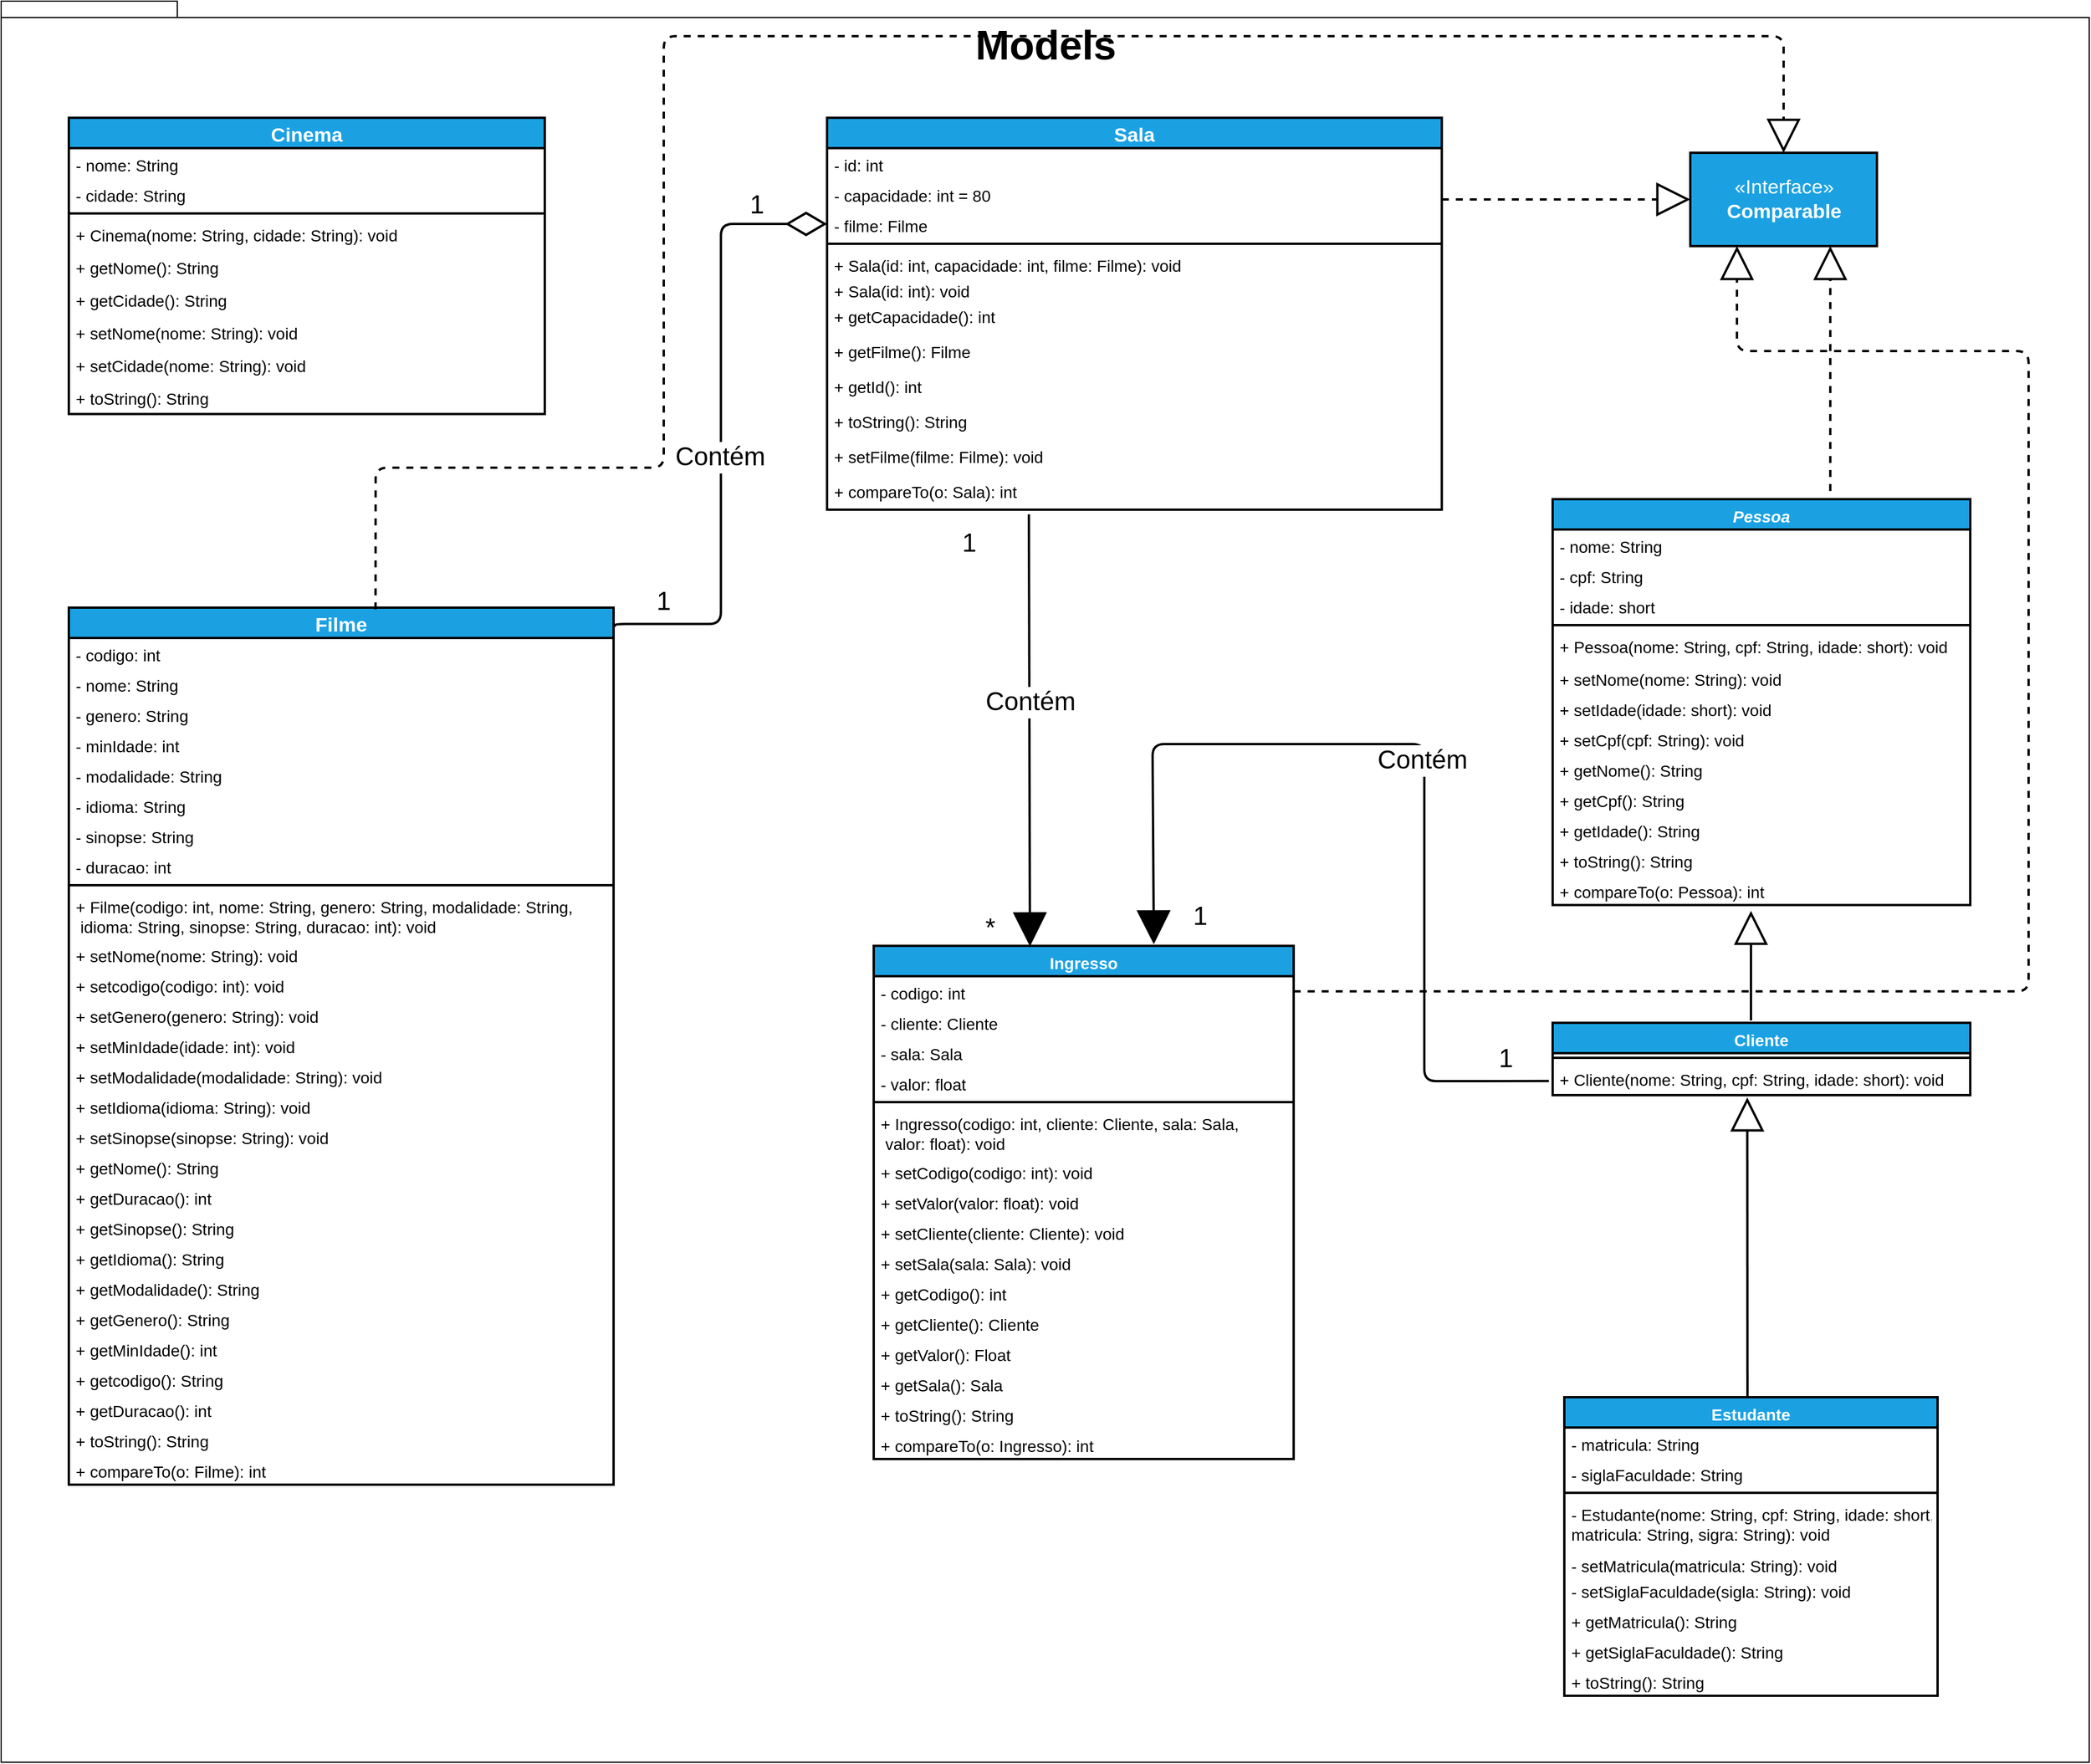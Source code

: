 <mxfile>
    <diagram id="zVsVsS7wleitQ91phmRn" name="Página-1">
        <mxGraphModel dx="2903" dy="3665" grid="1" gridSize="10" guides="1" tooltips="1" connect="1" arrows="1" fold="1" page="1" pageScale="1" pageWidth="827" pageHeight="1169" math="0" shadow="0">
            <root>
                <mxCell id="0"/>
                <mxCell id="1" parent="0"/>
                <mxCell id="217" value="&lt;font style=&quot;font-size: 35px&quot;&gt;Models&lt;/font&gt;" style="shape=folder;fontStyle=1;spacingTop=10;tabWidth=40;tabHeight=14;tabPosition=left;html=1;strokeColor=#000000;strokeWidth=1;verticalAlign=top;align=center;fontSize=35;" vertex="1" parent="1">
                    <mxGeometry x="-180" y="-60" width="1790" height="1510" as="geometry"/>
                </mxCell>
                <mxCell id="218" value="Cinema" style="swimlane;fontStyle=1;align=center;verticalAlign=middle;childLayout=stackLayout;horizontal=1;startSize=26;horizontalStack=0;resizeParent=1;resizeParentMax=0;resizeLast=0;collapsible=1;marginBottom=0;fillColor=#1ba1e2;strokeColor=#000000;fontSize=17;fontColor=#ffffff;strokeWidth=2;fontFamily=Helvetica;" vertex="1" parent="1">
                    <mxGeometry x="-122" y="40" width="408" height="254" as="geometry"/>
                </mxCell>
                <mxCell id="219" value="- nome: String" style="text;align=left;verticalAlign=top;spacingLeft=4;spacingRight=4;overflow=hidden;rotatable=0;points=[[0,0.5],[1,0.5]];portConstraint=eastwest;fontSize=14;" vertex="1" parent="218">
                    <mxGeometry y="26" width="408" height="26" as="geometry"/>
                </mxCell>
                <mxCell id="220" value="- cidade: String" style="text;align=left;verticalAlign=top;spacingLeft=4;spacingRight=4;overflow=hidden;rotatable=0;points=[[0,0.5],[1,0.5]];portConstraint=eastwest;fontSize=14;" vertex="1" parent="218">
                    <mxGeometry y="52" width="408" height="26" as="geometry"/>
                </mxCell>
                <mxCell id="221" value="" style="line;strokeWidth=2;align=left;verticalAlign=middle;spacingTop=-1;spacingLeft=3;spacingRight=3;rotatable=0;labelPosition=right;points=[];portConstraint=eastwest;fillColor=#fff2cc;strokeColor=#000000;fontSize=14;" vertex="1" parent="218">
                    <mxGeometry y="78" width="408" height="8" as="geometry"/>
                </mxCell>
                <mxCell id="222" value="+ Cinema(nome: String, cidade: String): void" style="text;align=left;verticalAlign=top;spacingLeft=4;spacingRight=4;overflow=hidden;rotatable=0;points=[[0,0.5],[1,0.5]];portConstraint=eastwest;fontSize=14;" vertex="1" parent="218">
                    <mxGeometry y="86" width="408" height="28" as="geometry"/>
                </mxCell>
                <mxCell id="223" value="+ getNome(): String" style="text;align=left;verticalAlign=top;spacingLeft=4;spacingRight=4;overflow=hidden;rotatable=0;points=[[0,0.5],[1,0.5]];portConstraint=eastwest;fontSize=14;" vertex="1" parent="218">
                    <mxGeometry y="114" width="408" height="28" as="geometry"/>
                </mxCell>
                <mxCell id="224" value="+ getCidade(): String" style="text;align=left;verticalAlign=top;spacingLeft=4;spacingRight=4;overflow=hidden;rotatable=0;points=[[0,0.5],[1,0.5]];portConstraint=eastwest;fontSize=14;" vertex="1" parent="218">
                    <mxGeometry y="142" width="408" height="28" as="geometry"/>
                </mxCell>
                <mxCell id="225" value="+ setNome(nome: String): void" style="text;align=left;verticalAlign=top;spacingLeft=4;spacingRight=4;overflow=hidden;rotatable=0;points=[[0,0.5],[1,0.5]];portConstraint=eastwest;fontSize=14;" vertex="1" parent="218">
                    <mxGeometry y="170" width="408" height="28" as="geometry"/>
                </mxCell>
                <mxCell id="226" value="+ setCidade(nome: String): void" style="text;align=left;verticalAlign=top;spacingLeft=4;spacingRight=4;overflow=hidden;rotatable=0;points=[[0,0.5],[1,0.5]];portConstraint=eastwest;fontSize=14;" vertex="1" parent="218">
                    <mxGeometry y="198" width="408" height="28" as="geometry"/>
                </mxCell>
                <mxCell id="227" value="+ toString(): String" style="text;align=left;verticalAlign=top;spacingLeft=4;spacingRight=4;overflow=hidden;rotatable=0;points=[[0,0.5],[1,0.5]];portConstraint=eastwest;fontSize=14;" vertex="1" parent="218">
                    <mxGeometry y="226" width="408" height="28" as="geometry"/>
                </mxCell>
                <mxCell id="228" value="Sala" style="swimlane;fontStyle=1;align=center;verticalAlign=middle;childLayout=stackLayout;horizontal=1;startSize=26;horizontalStack=0;resizeParent=1;resizeParentMax=0;resizeLast=0;collapsible=1;marginBottom=0;fillColor=#1ba1e2;strokeColor=#000000;fontSize=17;strokeWidth=2;fontColor=#ffffff;" vertex="1" parent="1">
                    <mxGeometry x="528" y="40" width="527" height="336" as="geometry"/>
                </mxCell>
                <mxCell id="229" value="- id: int" style="text;align=left;verticalAlign=top;spacingLeft=4;spacingRight=4;overflow=hidden;rotatable=0;points=[[0,0.5],[1,0.5]];portConstraint=eastwest;fontSize=14;strokeColor=none;" vertex="1" parent="228">
                    <mxGeometry y="26" width="527" height="26" as="geometry"/>
                </mxCell>
                <mxCell id="230" value="- capacidade: int = 80" style="text;align=left;verticalAlign=top;spacingLeft=4;spacingRight=4;overflow=hidden;rotatable=0;points=[[0,0.5],[1,0.5]];portConstraint=eastwest;fontSize=14;" vertex="1" parent="228">
                    <mxGeometry y="52" width="527" height="26" as="geometry"/>
                </mxCell>
                <mxCell id="231" value="- filme: Filme" style="text;align=left;verticalAlign=top;spacingLeft=4;spacingRight=4;overflow=hidden;rotatable=0;points=[[0,0.5],[1,0.5]];portConstraint=eastwest;fontSize=14;" vertex="1" parent="228">
                    <mxGeometry y="78" width="527" height="26" as="geometry"/>
                </mxCell>
                <mxCell id="232" value="" style="line;strokeWidth=2;align=left;verticalAlign=middle;spacingTop=-1;spacingLeft=3;spacingRight=3;rotatable=0;labelPosition=right;points=[];portConstraint=eastwest;fontSize=14;sketch=0;shadow=0;labelBackgroundColor=none;labelBorderColor=none;noLabel=1;" vertex="1" parent="228">
                    <mxGeometry y="104" width="527" height="8" as="geometry"/>
                </mxCell>
                <mxCell id="233" value="+ Sala(id: int, capacidade: int, filme: Filme): void" style="text;align=left;verticalAlign=top;spacingLeft=4;spacingRight=4;overflow=hidden;rotatable=0;points=[[0,0.5],[1,0.5]];portConstraint=eastwest;fontSize=14;" vertex="1" parent="228">
                    <mxGeometry y="112" width="527" height="22" as="geometry"/>
                </mxCell>
                <mxCell id="234" value="+ Sala(id: int): void" style="text;align=left;verticalAlign=top;spacingLeft=4;spacingRight=4;overflow=hidden;rotatable=0;points=[[0,0.5],[1,0.5]];portConstraint=eastwest;fontSize=14;" vertex="1" parent="228">
                    <mxGeometry y="134" width="527" height="22" as="geometry"/>
                </mxCell>
                <mxCell id="235" value="+ getCapacidade(): int" style="text;align=left;verticalAlign=top;spacingLeft=4;spacingRight=4;overflow=hidden;rotatable=0;points=[[0,0.5],[1,0.5]];portConstraint=eastwest;fontSize=14;" vertex="1" parent="228">
                    <mxGeometry y="156" width="527" height="30" as="geometry"/>
                </mxCell>
                <mxCell id="236" value="+ getFilme(): Filme" style="text;align=left;verticalAlign=top;spacingLeft=4;spacingRight=4;overflow=hidden;rotatable=0;points=[[0,0.5],[1,0.5]];portConstraint=eastwest;fontSize=14;" vertex="1" parent="228">
                    <mxGeometry y="186" width="527" height="30" as="geometry"/>
                </mxCell>
                <mxCell id="237" value="+ getId(): int" style="text;align=left;verticalAlign=top;spacingLeft=4;spacingRight=4;overflow=hidden;rotatable=0;points=[[0,0.5],[1,0.5]];portConstraint=eastwest;fontSize=14;" vertex="1" parent="228">
                    <mxGeometry y="216" width="527" height="30" as="geometry"/>
                </mxCell>
                <mxCell id="238" value="+ toString(): String" style="text;align=left;verticalAlign=top;spacingLeft=4;spacingRight=4;overflow=hidden;rotatable=0;points=[[0,0.5],[1,0.5]];portConstraint=eastwest;fontSize=14;" vertex="1" parent="228">
                    <mxGeometry y="246" width="527" height="30" as="geometry"/>
                </mxCell>
                <mxCell id="239" value="+ setFilme(filme: Filme): void" style="text;align=left;verticalAlign=top;spacingLeft=4;spacingRight=4;overflow=hidden;rotatable=0;points=[[0,0.5],[1,0.5]];portConstraint=eastwest;fontSize=14;" vertex="1" parent="228">
                    <mxGeometry y="276" width="527" height="30" as="geometry"/>
                </mxCell>
                <mxCell id="240" value="+ compareTo(o: Sala): int" style="text;align=left;verticalAlign=top;spacingLeft=4;spacingRight=4;overflow=hidden;rotatable=0;points=[[0,0.5],[1,0.5]];portConstraint=eastwest;fontSize=14;" vertex="1" parent="228">
                    <mxGeometry y="306" width="527" height="30" as="geometry"/>
                </mxCell>
                <mxCell id="241" value="Cliente" style="swimlane;fontStyle=1;align=center;verticalAlign=top;childLayout=stackLayout;horizontal=1;startSize=26;horizontalStack=0;resizeParent=1;resizeParentMax=0;resizeLast=0;collapsible=1;marginBottom=0;fontSize=14;strokeWidth=2;fillColor=#1ba1e2;fontColor=#ffffff;strokeColor=#000000;" vertex="1" parent="1">
                    <mxGeometry x="1150" y="816" width="358" height="62" as="geometry"/>
                </mxCell>
                <mxCell id="242" value="" style="line;strokeWidth=2;align=left;verticalAlign=middle;spacingTop=-1;spacingLeft=3;spacingRight=3;rotatable=0;labelPosition=right;points=[];portConstraint=eastwest;fontSize=14;" vertex="1" parent="241">
                    <mxGeometry y="26" width="358" height="8" as="geometry"/>
                </mxCell>
                <mxCell id="243" value="+ Cliente(nome: String, cpf: String, idade: short): void" style="text;align=left;verticalAlign=top;spacingLeft=4;spacingRight=4;overflow=hidden;rotatable=0;points=[[0,0.5],[1,0.5]];portConstraint=eastwest;fontSize=14;" vertex="1" parent="241">
                    <mxGeometry y="34" width="358" height="28" as="geometry"/>
                </mxCell>
                <mxCell id="244" value="Filme" style="swimlane;fontStyle=1;align=center;verticalAlign=middle;childLayout=stackLayout;horizontal=1;startSize=26;horizontalStack=0;resizeParent=1;resizeParentMax=0;resizeLast=0;collapsible=1;marginBottom=0;fontSize=17;fillColor=#1ba1e2;fontColor=#ffffff;strokeColor=#000000;strokeWidth=2;labelPosition=center;verticalLabelPosition=middle;" vertex="1" parent="1">
                    <mxGeometry x="-122" y="460" width="467" height="752" as="geometry"/>
                </mxCell>
                <mxCell id="245" value="- codigo: int" style="text;align=left;verticalAlign=top;spacingLeft=4;spacingRight=4;overflow=hidden;rotatable=0;points=[[0,0.5],[1,0.5]];portConstraint=eastwest;fontSize=14;" vertex="1" parent="244">
                    <mxGeometry y="26" width="467" height="26" as="geometry"/>
                </mxCell>
                <mxCell id="246" value="- nome: String" style="text;align=left;verticalAlign=top;spacingLeft=4;spacingRight=4;overflow=hidden;rotatable=0;points=[[0,0.5],[1,0.5]];portConstraint=eastwest;fontSize=14;" vertex="1" parent="244">
                    <mxGeometry y="52" width="467" height="26" as="geometry"/>
                </mxCell>
                <mxCell id="247" value="- genero: String" style="text;align=left;verticalAlign=top;spacingLeft=4;spacingRight=4;overflow=hidden;rotatable=0;points=[[0,0.5],[1,0.5]];portConstraint=eastwest;fontSize=14;" vertex="1" parent="244">
                    <mxGeometry y="78" width="467" height="26" as="geometry"/>
                </mxCell>
                <mxCell id="248" value="- minIdade: int" style="text;align=left;verticalAlign=top;spacingLeft=4;spacingRight=4;overflow=hidden;rotatable=0;points=[[0,0.5],[1,0.5]];portConstraint=eastwest;fontSize=14;" vertex="1" parent="244">
                    <mxGeometry y="104" width="467" height="26" as="geometry"/>
                </mxCell>
                <mxCell id="249" value="- modalidade: String" style="text;align=left;verticalAlign=top;spacingLeft=4;spacingRight=4;overflow=hidden;rotatable=0;points=[[0,0.5],[1,0.5]];portConstraint=eastwest;fontSize=14;" vertex="1" parent="244">
                    <mxGeometry y="130" width="467" height="26" as="geometry"/>
                </mxCell>
                <mxCell id="250" value="- idioma: String" style="text;align=left;verticalAlign=top;spacingLeft=4;spacingRight=4;overflow=hidden;rotatable=0;points=[[0,0.5],[1,0.5]];portConstraint=eastwest;fontSize=14;" vertex="1" parent="244">
                    <mxGeometry y="156" width="467" height="26" as="geometry"/>
                </mxCell>
                <mxCell id="251" value="- sinopse: String" style="text;align=left;verticalAlign=top;spacingLeft=4;spacingRight=4;overflow=hidden;rotatable=0;points=[[0,0.5],[1,0.5]];portConstraint=eastwest;fontSize=14;" vertex="1" parent="244">
                    <mxGeometry y="182" width="467" height="26" as="geometry"/>
                </mxCell>
                <mxCell id="252" value="- duracao: int" style="text;align=left;verticalAlign=top;spacingLeft=4;spacingRight=4;overflow=hidden;rotatable=0;points=[[0,0.5],[1,0.5]];portConstraint=eastwest;fontSize=14;" vertex="1" parent="244">
                    <mxGeometry y="208" width="467" height="26" as="geometry"/>
                </mxCell>
                <mxCell id="253" value="" style="line;strokeWidth=2;align=left;verticalAlign=middle;spacingTop=-1;spacingLeft=3;spacingRight=3;rotatable=0;labelPosition=right;points=[];portConstraint=eastwest;fontSize=14;" vertex="1" parent="244">
                    <mxGeometry y="234" width="467" height="8" as="geometry"/>
                </mxCell>
                <mxCell id="254" value="+ Filme(codigo: int, nome: String, genero: String, modalidade: String,&#10; idioma: String, sinopse: String, duracao: int): void" style="text;align=left;verticalAlign=top;spacingLeft=4;spacingRight=4;overflow=hidden;rotatable=0;points=[[0,0.5],[1,0.5]];portConstraint=eastwest;fontSize=14;" vertex="1" parent="244">
                    <mxGeometry y="242" width="467" height="42" as="geometry"/>
                </mxCell>
                <mxCell id="255" value="+ setNome(nome: String): void" style="text;align=left;verticalAlign=top;spacingLeft=4;spacingRight=4;overflow=hidden;rotatable=0;points=[[0,0.5],[1,0.5]];portConstraint=eastwest;fontSize=14;" vertex="1" parent="244">
                    <mxGeometry y="284" width="467" height="26" as="geometry"/>
                </mxCell>
                <mxCell id="256" value="+ setcodigo(codigo: int): void" style="text;align=left;verticalAlign=top;spacingLeft=4;spacingRight=4;overflow=hidden;rotatable=0;points=[[0,0.5],[1,0.5]];portConstraint=eastwest;fontSize=14;" vertex="1" parent="244">
                    <mxGeometry y="310" width="467" height="26" as="geometry"/>
                </mxCell>
                <mxCell id="257" value="+ setGenero(genero: String): void" style="text;align=left;verticalAlign=top;spacingLeft=4;spacingRight=4;overflow=hidden;rotatable=0;points=[[0,0.5],[1,0.5]];portConstraint=eastwest;fontSize=14;" vertex="1" parent="244">
                    <mxGeometry y="336" width="467" height="26" as="geometry"/>
                </mxCell>
                <mxCell id="258" value="+ setMinIdade(idade: int): void" style="text;align=left;verticalAlign=top;spacingLeft=4;spacingRight=4;overflow=hidden;rotatable=0;points=[[0,0.5],[1,0.5]];portConstraint=eastwest;fontSize=14;" vertex="1" parent="244">
                    <mxGeometry y="362" width="467" height="26" as="geometry"/>
                </mxCell>
                <mxCell id="259" value="+ setModalidade(modalidade: String): void" style="text;align=left;verticalAlign=top;spacingLeft=4;spacingRight=4;overflow=hidden;rotatable=0;points=[[0,0.5],[1,0.5]];portConstraint=eastwest;fontSize=14;" vertex="1" parent="244">
                    <mxGeometry y="388" width="467" height="26" as="geometry"/>
                </mxCell>
                <mxCell id="260" value="+ setIdioma(idioma: String): void" style="text;align=left;verticalAlign=top;spacingLeft=4;spacingRight=4;overflow=hidden;rotatable=0;points=[[0,0.5],[1,0.5]];portConstraint=eastwest;fontSize=14;" vertex="1" parent="244">
                    <mxGeometry y="414" width="467" height="26" as="geometry"/>
                </mxCell>
                <mxCell id="261" value="+ setSinopse(sinopse: String): void" style="text;align=left;verticalAlign=top;spacingLeft=4;spacingRight=4;overflow=hidden;rotatable=0;points=[[0,0.5],[1,0.5]];portConstraint=eastwest;fontSize=14;" vertex="1" parent="244">
                    <mxGeometry y="440" width="467" height="26" as="geometry"/>
                </mxCell>
                <mxCell id="262" value="+ getNome(): String" style="text;align=left;verticalAlign=top;spacingLeft=4;spacingRight=4;overflow=hidden;rotatable=0;points=[[0,0.5],[1,0.5]];portConstraint=eastwest;fontSize=14;" vertex="1" parent="244">
                    <mxGeometry y="466" width="467" height="26" as="geometry"/>
                </mxCell>
                <mxCell id="263" value="+ getDuracao(): int" style="text;align=left;verticalAlign=top;spacingLeft=4;spacingRight=4;overflow=hidden;rotatable=0;points=[[0,0.5],[1,0.5]];portConstraint=eastwest;fontSize=14;" vertex="1" parent="244">
                    <mxGeometry y="492" width="467" height="26" as="geometry"/>
                </mxCell>
                <mxCell id="264" value="+ getSinopse(): String" style="text;align=left;verticalAlign=top;spacingLeft=4;spacingRight=4;overflow=hidden;rotatable=0;points=[[0,0.5],[1,0.5]];portConstraint=eastwest;fontSize=14;" vertex="1" parent="244">
                    <mxGeometry y="518" width="467" height="26" as="geometry"/>
                </mxCell>
                <mxCell id="265" value="+ getIdioma(): String" style="text;align=left;verticalAlign=top;spacingLeft=4;spacingRight=4;overflow=hidden;rotatable=0;points=[[0,0.5],[1,0.5]];portConstraint=eastwest;fontSize=14;" vertex="1" parent="244">
                    <mxGeometry y="544" width="467" height="26" as="geometry"/>
                </mxCell>
                <mxCell id="266" value="+ getModalidade(): String" style="text;align=left;verticalAlign=top;spacingLeft=4;spacingRight=4;overflow=hidden;rotatable=0;points=[[0,0.5],[1,0.5]];portConstraint=eastwest;fontSize=14;" vertex="1" parent="244">
                    <mxGeometry y="570" width="467" height="26" as="geometry"/>
                </mxCell>
                <mxCell id="267" value="+ getGenero(): String" style="text;align=left;verticalAlign=top;spacingLeft=4;spacingRight=4;overflow=hidden;rotatable=0;points=[[0,0.5],[1,0.5]];portConstraint=eastwest;fontSize=14;" vertex="1" parent="244">
                    <mxGeometry y="596" width="467" height="26" as="geometry"/>
                </mxCell>
                <mxCell id="268" value="+ getMinIdade(): int" style="text;align=left;verticalAlign=top;spacingLeft=4;spacingRight=4;overflow=hidden;rotatable=0;points=[[0,0.5],[1,0.5]];portConstraint=eastwest;fontSize=14;" vertex="1" parent="244">
                    <mxGeometry y="622" width="467" height="26" as="geometry"/>
                </mxCell>
                <mxCell id="269" value="+ getcodigo(): String" style="text;align=left;verticalAlign=top;spacingLeft=4;spacingRight=4;overflow=hidden;rotatable=0;points=[[0,0.5],[1,0.5]];portConstraint=eastwest;fontSize=14;" vertex="1" parent="244">
                    <mxGeometry y="648" width="467" height="26" as="geometry"/>
                </mxCell>
                <mxCell id="270" value="+ getDuracao(): int" style="text;align=left;verticalAlign=top;spacingLeft=4;spacingRight=4;overflow=hidden;rotatable=0;points=[[0,0.5],[1,0.5]];portConstraint=eastwest;fontSize=14;" vertex="1" parent="244">
                    <mxGeometry y="674" width="467" height="26" as="geometry"/>
                </mxCell>
                <mxCell id="271" value="+ toString(): String" style="text;align=left;verticalAlign=top;spacingLeft=4;spacingRight=4;overflow=hidden;rotatable=0;points=[[0,0.5],[1,0.5]];portConstraint=eastwest;fontSize=14;" vertex="1" parent="244">
                    <mxGeometry y="700" width="467" height="26" as="geometry"/>
                </mxCell>
                <mxCell id="272" value="+ compareTo(o: Filme): int" style="text;align=left;verticalAlign=top;spacingLeft=4;spacingRight=4;overflow=hidden;rotatable=0;points=[[0,0.5],[1,0.5]];portConstraint=eastwest;fontSize=14;" vertex="1" parent="244">
                    <mxGeometry y="726" width="467" height="26" as="geometry"/>
                </mxCell>
                <mxCell id="273" value="Estudante" style="swimlane;fontStyle=1;align=center;verticalAlign=top;childLayout=stackLayout;horizontal=1;startSize=26;horizontalStack=0;resizeParent=1;resizeParentMax=0;resizeLast=0;collapsible=1;marginBottom=0;fontSize=14;fillColor=#1ba1e2;fontColor=#ffffff;strokeColor=#000000;strokeWidth=2;rounded=0;shadow=0;sketch=0;glass=0;" vertex="1" parent="1">
                    <mxGeometry x="1160" y="1137" width="320" height="256" as="geometry"/>
                </mxCell>
                <mxCell id="274" value="- matricula: String" style="text;align=left;verticalAlign=top;spacingLeft=4;spacingRight=4;overflow=hidden;rotatable=0;points=[[0,0.5],[1,0.5]];portConstraint=eastwest;fontSize=14;" vertex="1" parent="273">
                    <mxGeometry y="26" width="320" height="26" as="geometry"/>
                </mxCell>
                <mxCell id="275" value="- siglaFaculdade: String" style="text;align=left;verticalAlign=top;spacingLeft=4;spacingRight=4;overflow=hidden;rotatable=0;points=[[0,0.5],[1,0.5]];portConstraint=eastwest;fontSize=14;" vertex="1" parent="273">
                    <mxGeometry y="52" width="320" height="26" as="geometry"/>
                </mxCell>
                <mxCell id="276" value="" style="line;strokeWidth=2;align=left;verticalAlign=middle;spacingTop=-1;spacingLeft=3;spacingRight=3;rotatable=0;labelPosition=right;points=[];portConstraint=eastwest;fontSize=14;shadow=0;" vertex="1" parent="273">
                    <mxGeometry y="78" width="320" height="8" as="geometry"/>
                </mxCell>
                <mxCell id="277" value="- Estudante(nome: String, cpf: String, idade: short, &#10;matricula: String, sigra: String): void" style="text;align=left;verticalAlign=top;spacingLeft=4;spacingRight=4;overflow=hidden;rotatable=0;points=[[0,0.5],[1,0.5]];portConstraint=eastwest;fontSize=14;" vertex="1" parent="273">
                    <mxGeometry y="86" width="320" height="44" as="geometry"/>
                </mxCell>
                <mxCell id="278" value="- setMatricula(matricula: String): void" style="text;align=left;verticalAlign=top;spacingLeft=4;spacingRight=4;overflow=hidden;rotatable=0;points=[[0,0.5],[1,0.5]];portConstraint=eastwest;fontSize=14;" vertex="1" parent="273">
                    <mxGeometry y="130" width="320" height="22" as="geometry"/>
                </mxCell>
                <mxCell id="279" value="- setSiglaFaculdade(sigla: String): void" style="text;align=left;verticalAlign=top;spacingLeft=4;spacingRight=4;overflow=hidden;rotatable=0;points=[[0,0.5],[1,0.5]];portConstraint=eastwest;fontSize=14;" vertex="1" parent="273">
                    <mxGeometry y="152" width="320" height="26" as="geometry"/>
                </mxCell>
                <mxCell id="280" value="+ getMatricula(): String" style="text;align=left;verticalAlign=top;spacingLeft=4;spacingRight=4;overflow=hidden;rotatable=0;points=[[0,0.5],[1,0.5]];portConstraint=eastwest;fontSize=14;" vertex="1" parent="273">
                    <mxGeometry y="178" width="320" height="26" as="geometry"/>
                </mxCell>
                <mxCell id="281" value="+ getSiglaFaculdade(): String " style="text;align=left;verticalAlign=top;spacingLeft=4;spacingRight=4;overflow=hidden;rotatable=0;points=[[0,0.5],[1,0.5]];portConstraint=eastwest;fontSize=14;" vertex="1" parent="273">
                    <mxGeometry y="204" width="320" height="26" as="geometry"/>
                </mxCell>
                <mxCell id="282" value="+ toString(): String " style="text;align=left;verticalAlign=top;spacingLeft=4;spacingRight=4;overflow=hidden;rotatable=0;points=[[0,0.5],[1,0.5]];portConstraint=eastwest;fontSize=14;" vertex="1" parent="273">
                    <mxGeometry y="230" width="320" height="26" as="geometry"/>
                </mxCell>
                <mxCell id="283" value="" style="endArrow=none;html=1;endSize=24;startArrow=diamondThin;startSize=30;startFill=0;edgeStyle=orthogonalEdgeStyle;align=left;verticalAlign=bottom;entryX=1.002;entryY=0.022;entryDx=0;entryDy=0;endFill=0;fillColor=none;fontSize=14;exitX=0;exitY=0.5;exitDx=0;exitDy=0;entryPerimeter=0;strokeWidth=2;" edge="1" parent="1" source="231" target="244">
                    <mxGeometry x="-1" y="3" relative="1" as="geometry">
                        <mxPoint x="498" y="368" as="sourcePoint"/>
                        <mxPoint x="488" y="540" as="targetPoint"/>
                        <Array as="points">
                            <mxPoint x="437" y="131"/>
                            <mxPoint x="437" y="474"/>
                        </Array>
                    </mxGeometry>
                </mxCell>
                <mxCell id="284" value="Contém" style="edgeLabel;html=1;align=center;verticalAlign=middle;resizable=0;points=[];fontSize=22;" vertex="1" connectable="0" parent="283">
                    <mxGeometry x="0.101" y="-1" relative="1" as="geometry">
                        <mxPoint as="offset"/>
                    </mxGeometry>
                </mxCell>
                <mxCell id="285" style="edgeStyle=none;html=1;startArrow=none;startFill=0;endArrow=block;endFill=0;startSize=24;endSize=24;fontSize=14;strokeWidth=2;entryX=0.466;entryY=1.071;entryDx=0;entryDy=0;entryPerimeter=0;" edge="1" parent="1" target="243">
                    <mxGeometry relative="1" as="geometry">
                        <mxPoint x="1317" y="1010" as="targetPoint"/>
                        <mxPoint x="1317" y="1138" as="sourcePoint"/>
                    </mxGeometry>
                </mxCell>
                <mxCell id="286" value="«Interface»&lt;br style=&quot;font-size: 17px;&quot;&gt;&lt;b style=&quot;font-size: 17px;&quot;&gt;Comparable&lt;/b&gt;" style="html=1;fillColor=#1ba1e2;fontColor=#ffffff;strokeColor=#000000;fontSize=17;strokeWidth=2;" vertex="1" parent="1">
                    <mxGeometry x="1268" y="70" width="160" height="80" as="geometry"/>
                </mxCell>
                <mxCell id="287" style="edgeStyle=none;html=1;exitX=1;exitY=-0.308;exitDx=0;exitDy=0;entryX=0;entryY=0.5;entryDx=0;entryDy=0;dashed=1;fontSize=17;startArrow=none;startFill=0;endArrow=block;endFill=0;startSize=24;endSize=24;strokeWidth=2;exitPerimeter=0;" edge="1" parent="1" source="231" target="286">
                    <mxGeometry relative="1" as="geometry"/>
                </mxCell>
                <mxCell id="288" value="Ingresso" style="swimlane;fontStyle=1;align=center;verticalAlign=top;childLayout=stackLayout;horizontal=1;startSize=26;horizontalStack=0;resizeParent=1;resizeParentMax=0;resizeLast=0;collapsible=1;marginBottom=0;fontSize=14;strokeWidth=2;fillColor=#1ba1e2;fontColor=#ffffff;strokeColor=#000000;" vertex="1" parent="1">
                    <mxGeometry x="568" y="750" width="360" height="440" as="geometry"/>
                </mxCell>
                <mxCell id="289" value="- codigo: int" style="text;align=left;verticalAlign=top;spacingLeft=4;spacingRight=4;overflow=hidden;rotatable=0;points=[[0,0.5],[1,0.5]];portConstraint=eastwest;fontSize=14;" vertex="1" parent="288">
                    <mxGeometry y="26" width="360" height="26" as="geometry"/>
                </mxCell>
                <mxCell id="290" value="- cliente: Cliente" style="text;align=left;verticalAlign=top;spacingLeft=4;spacingRight=4;overflow=hidden;rotatable=0;points=[[0,0.5],[1,0.5]];portConstraint=eastwest;fontSize=14;" vertex="1" parent="288">
                    <mxGeometry y="52" width="360" height="26" as="geometry"/>
                </mxCell>
                <mxCell id="291" value="- sala: Sala" style="text;align=left;verticalAlign=top;spacingLeft=4;spacingRight=4;overflow=hidden;rotatable=0;points=[[0,0.5],[1,0.5]];portConstraint=eastwest;fontSize=14;" vertex="1" parent="288">
                    <mxGeometry y="78" width="360" height="26" as="geometry"/>
                </mxCell>
                <mxCell id="292" value="- valor: float" style="text;align=left;verticalAlign=top;spacingLeft=4;spacingRight=4;overflow=hidden;rotatable=0;points=[[0,0.5],[1,0.5]];portConstraint=eastwest;fontSize=14;" vertex="1" parent="288">
                    <mxGeometry y="104" width="360" height="26" as="geometry"/>
                </mxCell>
                <mxCell id="293" value="" style="line;strokeWidth=2;align=left;verticalAlign=middle;spacingTop=-1;spacingLeft=3;spacingRight=3;rotatable=0;labelPosition=right;points=[];portConstraint=eastwest;fontSize=14;" vertex="1" parent="288">
                    <mxGeometry y="130" width="360" height="8" as="geometry"/>
                </mxCell>
                <mxCell id="294" value="+ Ingresso(codigo: int, cliente: Cliente, sala: Sala,&#10; valor: float): void" style="text;align=left;verticalAlign=top;spacingLeft=4;spacingRight=4;overflow=hidden;rotatable=0;points=[[0,0.5],[1,0.5]];portConstraint=eastwest;fontSize=14;" vertex="1" parent="288">
                    <mxGeometry y="138" width="360" height="42" as="geometry"/>
                </mxCell>
                <mxCell id="295" value="+ setCodigo(codigo: int): void" style="text;align=left;verticalAlign=top;spacingLeft=4;spacingRight=4;overflow=hidden;rotatable=0;points=[[0,0.5],[1,0.5]];portConstraint=eastwest;fontSize=14;" vertex="1" parent="288">
                    <mxGeometry y="180" width="360" height="26" as="geometry"/>
                </mxCell>
                <mxCell id="296" value="+ setValor(valor: float): void" style="text;align=left;verticalAlign=top;spacingLeft=4;spacingRight=4;overflow=hidden;rotatable=0;points=[[0,0.5],[1,0.5]];portConstraint=eastwest;fontSize=14;" vertex="1" parent="288">
                    <mxGeometry y="206" width="360" height="26" as="geometry"/>
                </mxCell>
                <mxCell id="297" value="+ setCliente(cliente: Cliente): void" style="text;align=left;verticalAlign=top;spacingLeft=4;spacingRight=4;overflow=hidden;rotatable=0;points=[[0,0.5],[1,0.5]];portConstraint=eastwest;fontSize=14;" vertex="1" parent="288">
                    <mxGeometry y="232" width="360" height="26" as="geometry"/>
                </mxCell>
                <mxCell id="298" value="+ setSala(sala: Sala): void" style="text;align=left;verticalAlign=top;spacingLeft=4;spacingRight=4;overflow=hidden;rotatable=0;points=[[0,0.5],[1,0.5]];portConstraint=eastwest;fontSize=14;" vertex="1" parent="288">
                    <mxGeometry y="258" width="360" height="26" as="geometry"/>
                </mxCell>
                <mxCell id="299" value="+ getCodigo(): int" style="text;align=left;verticalAlign=top;spacingLeft=4;spacingRight=4;overflow=hidden;rotatable=0;points=[[0,0.5],[1,0.5]];portConstraint=eastwest;fontSize=14;" vertex="1" parent="288">
                    <mxGeometry y="284" width="360" height="26" as="geometry"/>
                </mxCell>
                <mxCell id="300" value="+ getCliente(): Cliente" style="text;align=left;verticalAlign=top;spacingLeft=4;spacingRight=4;overflow=hidden;rotatable=0;points=[[0,0.5],[1,0.5]];portConstraint=eastwest;fontSize=14;" vertex="1" parent="288">
                    <mxGeometry y="310" width="360" height="26" as="geometry"/>
                </mxCell>
                <mxCell id="301" value="+ getValor(): Float" style="text;align=left;verticalAlign=top;spacingLeft=4;spacingRight=4;overflow=hidden;rotatable=0;points=[[0,0.5],[1,0.5]];portConstraint=eastwest;fontSize=14;" vertex="1" parent="288">
                    <mxGeometry y="336" width="360" height="26" as="geometry"/>
                </mxCell>
                <mxCell id="302" value="+ getSala(): Sala" style="text;align=left;verticalAlign=top;spacingLeft=4;spacingRight=4;overflow=hidden;rotatable=0;points=[[0,0.5],[1,0.5]];portConstraint=eastwest;fontSize=14;" vertex="1" parent="288">
                    <mxGeometry y="362" width="360" height="26" as="geometry"/>
                </mxCell>
                <mxCell id="303" value="+ toString(): String" style="text;align=left;verticalAlign=top;spacingLeft=4;spacingRight=4;overflow=hidden;rotatable=0;points=[[0,0.5],[1,0.5]];portConstraint=eastwest;fontSize=14;" vertex="1" parent="288">
                    <mxGeometry y="388" width="360" height="26" as="geometry"/>
                </mxCell>
                <mxCell id="304" value="+ compareTo(o: Ingresso): int" style="text;align=left;verticalAlign=top;spacingLeft=4;spacingRight=4;overflow=hidden;rotatable=0;points=[[0,0.5],[1,0.5]];portConstraint=eastwest;fontSize=14;" vertex="1" parent="288">
                    <mxGeometry y="414" width="360" height="26" as="geometry"/>
                </mxCell>
                <mxCell id="305" value="" style="endArrow=none;endFill=0;endSize=24;html=1;fontSize=35;fontColor=#000000;strokeWidth=2;exitX=0.372;exitY=0.001;exitDx=0;exitDy=0;exitPerimeter=0;startArrow=block;startFill=1;sourcePerimeterSpacing=5;startSize=24;" edge="1" parent="1" source="288">
                    <mxGeometry width="160" relative="1" as="geometry">
                        <mxPoint x="701" y="740" as="sourcePoint"/>
                        <mxPoint x="701" y="380" as="targetPoint"/>
                    </mxGeometry>
                </mxCell>
                <mxCell id="306" value="Contém" style="edgeLabel;html=1;align=center;verticalAlign=middle;resizable=0;points=[];fontSize=22;" vertex="1" connectable="0" parent="305">
                    <mxGeometry x="0.13" relative="1" as="geometry">
                        <mxPoint as="offset"/>
                    </mxGeometry>
                </mxCell>
                <mxCell id="307" value="" style="endArrow=none;endFill=0;endSize=24;html=1;fontSize=35;fontColor=#000000;strokeWidth=2;exitX=0.667;exitY=-0.003;exitDx=0;exitDy=0;exitPerimeter=0;entryX=-0.009;entryY=-0.081;entryDx=0;entryDy=0;entryPerimeter=0;startArrow=block;startFill=1;startSize=24;" edge="1" parent="1" source="288">
                    <mxGeometry width="160" relative="1" as="geometry">
                        <mxPoint x="798" y="690" as="sourcePoint"/>
                        <mxPoint x="1146.778" y="865.894" as="targetPoint"/>
                        <Array as="points">
                            <mxPoint x="807" y="577"/>
                            <mxPoint x="1040" y="577"/>
                            <mxPoint x="1040" y="866"/>
                        </Array>
                    </mxGeometry>
                </mxCell>
                <mxCell id="308" value="Contém" style="edgeLabel;html=1;align=center;verticalAlign=middle;resizable=0;points=[];fontSize=22;" vertex="1" connectable="0" parent="307">
                    <mxGeometry x="0.046" y="-1" relative="1" as="geometry">
                        <mxPoint x="-1" as="offset"/>
                    </mxGeometry>
                </mxCell>
                <mxCell id="309" value="" style="endArrow=block;dashed=1;endFill=0;endSize=24;html=1;fontSize=35;fontColor=#000000;strokeWidth=2;entryX=0.75;entryY=1;entryDx=0;entryDy=0;" edge="1" parent="1" target="286">
                    <mxGeometry width="160" relative="1" as="geometry">
                        <mxPoint x="1388" y="360" as="sourcePoint"/>
                        <mxPoint x="1367" y="160" as="targetPoint"/>
                        <Array as="points">
                            <mxPoint x="1388" y="220"/>
                        </Array>
                    </mxGeometry>
                </mxCell>
                <mxCell id="310" value="" style="endArrow=block;dashed=1;endFill=0;endSize=24;html=1;fontSize=35;fontColor=#000000;strokeWidth=2;exitX=1;exitY=0.5;exitDx=0;exitDy=0;entryX=0.25;entryY=1;entryDx=0;entryDy=0;" edge="1" parent="1" source="289" target="286">
                    <mxGeometry width="160" relative="1" as="geometry">
                        <mxPoint x="968" y="780" as="sourcePoint"/>
                        <mxPoint x="1128" y="780" as="targetPoint"/>
                        <Array as="points">
                            <mxPoint x="1558" y="789"/>
                            <mxPoint x="1558" y="240"/>
                            <mxPoint x="1308" y="240"/>
                        </Array>
                    </mxGeometry>
                </mxCell>
                <mxCell id="311" value="" style="endArrow=block;dashed=1;endFill=0;endSize=24;html=1;fontSize=35;fontColor=#000000;strokeWidth=2;entryX=0.5;entryY=0;entryDx=0;entryDy=0;exitX=0.563;exitY=0.002;exitDx=0;exitDy=0;exitPerimeter=0;" edge="1" parent="1" source="244" target="286">
                    <mxGeometry width="160" relative="1" as="geometry">
                        <mxPoint x="178" y="410" as="sourcePoint"/>
                        <mxPoint x="338" y="410" as="targetPoint"/>
                        <Array as="points">
                            <mxPoint x="141" y="340"/>
                            <mxPoint x="388" y="340"/>
                            <mxPoint x="388" y="-30"/>
                            <mxPoint x="1348" y="-30"/>
                        </Array>
                    </mxGeometry>
                </mxCell>
                <mxCell id="312" value="&lt;font style=&quot;font-size: 22px&quot;&gt;1&lt;/font&gt;" style="text;html=1;strokeColor=none;fillColor=none;align=center;verticalAlign=middle;whiteSpace=wrap;rounded=0;" vertex="1" parent="1">
                    <mxGeometry x="358" y="440" width="60" height="30" as="geometry"/>
                </mxCell>
                <mxCell id="313" value="&lt;font style=&quot;font-size: 22px&quot;&gt;1&lt;/font&gt;" style="text;html=1;strokeColor=none;fillColor=none;align=center;verticalAlign=middle;whiteSpace=wrap;rounded=0;" vertex="1" parent="1">
                    <mxGeometry x="438" y="100" width="60" height="30" as="geometry"/>
                </mxCell>
                <mxCell id="314" value="1" style="text;html=1;strokeColor=none;fillColor=none;align=center;verticalAlign=middle;whiteSpace=wrap;rounded=0;fontSize=22;" vertex="1" parent="1">
                    <mxGeometry x="620" y="390" width="60" height="30" as="geometry"/>
                </mxCell>
                <mxCell id="315" value="*" style="text;html=1;strokeColor=none;fillColor=none;align=center;verticalAlign=middle;whiteSpace=wrap;rounded=0;fontSize=22;" vertex="1" parent="1">
                    <mxGeometry x="638" y="720" width="60" height="30" as="geometry"/>
                </mxCell>
                <mxCell id="316" value="1" style="text;html=1;strokeColor=none;fillColor=none;align=center;verticalAlign=middle;whiteSpace=wrap;rounded=0;fontSize=22;" vertex="1" parent="1">
                    <mxGeometry x="1080" y="832" width="60" height="30" as="geometry"/>
                </mxCell>
                <mxCell id="317" value="1" style="text;html=1;strokeColor=none;fillColor=none;align=center;verticalAlign=middle;whiteSpace=wrap;rounded=0;fontSize=22;" vertex="1" parent="1">
                    <mxGeometry x="818" y="710" width="60" height="30" as="geometry"/>
                </mxCell>
                <mxCell id="318" value="Pessoa" style="swimlane;fontStyle=3;align=center;verticalAlign=top;childLayout=stackLayout;horizontal=1;startSize=26;horizontalStack=0;resizeParent=1;resizeParentMax=0;resizeLast=0;collapsible=1;marginBottom=0;fontSize=14;strokeWidth=2;fillColor=#1ba1e2;fontColor=#ffffff;strokeColor=#000000;" vertex="1" parent="1">
                    <mxGeometry x="1150" y="367" width="358" height="348" as="geometry"/>
                </mxCell>
                <mxCell id="319" value="- nome: String" style="text;align=left;verticalAlign=top;spacingLeft=4;spacingRight=4;overflow=hidden;rotatable=0;points=[[0,0.5],[1,0.5]];portConstraint=eastwest;fontSize=14;" vertex="1" parent="318">
                    <mxGeometry y="26" width="358" height="26" as="geometry"/>
                </mxCell>
                <mxCell id="320" value="- cpf: String" style="text;align=left;verticalAlign=top;spacingLeft=4;spacingRight=4;overflow=hidden;rotatable=0;points=[[0,0.5],[1,0.5]];portConstraint=eastwest;fontSize=14;" vertex="1" parent="318">
                    <mxGeometry y="52" width="358" height="26" as="geometry"/>
                </mxCell>
                <mxCell id="321" value="- idade: short" style="text;align=left;verticalAlign=top;spacingLeft=4;spacingRight=4;overflow=hidden;rotatable=0;points=[[0,0.5],[1,0.5]];portConstraint=eastwest;fontSize=14;" vertex="1" parent="318">
                    <mxGeometry y="78" width="358" height="26" as="geometry"/>
                </mxCell>
                <mxCell id="322" value="" style="line;strokeWidth=2;align=left;verticalAlign=middle;spacingTop=-1;spacingLeft=3;spacingRight=3;rotatable=0;labelPosition=right;points=[];portConstraint=eastwest;fontSize=14;" vertex="1" parent="318">
                    <mxGeometry y="104" width="358" height="8" as="geometry"/>
                </mxCell>
                <mxCell id="323" value="+ Pessoa(nome: String, cpf: String, idade: short): void" style="text;align=left;verticalAlign=top;spacingLeft=4;spacingRight=4;overflow=hidden;rotatable=0;points=[[0,0.5],[1,0.5]];portConstraint=eastwest;fontSize=14;" vertex="1" parent="318">
                    <mxGeometry y="112" width="358" height="28" as="geometry"/>
                </mxCell>
                <mxCell id="324" value="+ setNome(nome: String): void" style="text;align=left;verticalAlign=top;spacingLeft=4;spacingRight=4;overflow=hidden;rotatable=0;points=[[0,0.5],[1,0.5]];portConstraint=eastwest;fontSize=14;" vertex="1" parent="318">
                    <mxGeometry y="140" width="358" height="26" as="geometry"/>
                </mxCell>
                <mxCell id="325" value="+ setIdade(idade: short): void" style="text;align=left;verticalAlign=top;spacingLeft=4;spacingRight=4;overflow=hidden;rotatable=0;points=[[0,0.5],[1,0.5]];portConstraint=eastwest;fontSize=14;" vertex="1" parent="318">
                    <mxGeometry y="166" width="358" height="26" as="geometry"/>
                </mxCell>
                <mxCell id="326" value="+ setCpf(cpf: String): void" style="text;align=left;verticalAlign=top;spacingLeft=4;spacingRight=4;overflow=hidden;rotatable=0;points=[[0,0.5],[1,0.5]];portConstraint=eastwest;fontSize=14;" vertex="1" parent="318">
                    <mxGeometry y="192" width="358" height="26" as="geometry"/>
                </mxCell>
                <mxCell id="327" value="+ getNome(): String" style="text;align=left;verticalAlign=top;spacingLeft=4;spacingRight=4;overflow=hidden;rotatable=0;points=[[0,0.5],[1,0.5]];portConstraint=eastwest;fontSize=14;" vertex="1" parent="318">
                    <mxGeometry y="218" width="358" height="26" as="geometry"/>
                </mxCell>
                <mxCell id="328" value="+ getCpf(): String" style="text;align=left;verticalAlign=top;spacingLeft=4;spacingRight=4;overflow=hidden;rotatable=0;points=[[0,0.5],[1,0.5]];portConstraint=eastwest;fontSize=14;" vertex="1" parent="318">
                    <mxGeometry y="244" width="358" height="26" as="geometry"/>
                </mxCell>
                <mxCell id="329" value="+ getIdade(): String" style="text;align=left;verticalAlign=top;spacingLeft=4;spacingRight=4;overflow=hidden;rotatable=0;points=[[0,0.5],[1,0.5]];portConstraint=eastwest;fontSize=14;" vertex="1" parent="318">
                    <mxGeometry y="270" width="358" height="26" as="geometry"/>
                </mxCell>
                <mxCell id="330" value="+ toString(): String" style="text;align=left;verticalAlign=top;spacingLeft=4;spacingRight=4;overflow=hidden;rotatable=0;points=[[0,0.5],[1,0.5]];portConstraint=eastwest;fontSize=14;fontStyle=0" vertex="1" parent="318">
                    <mxGeometry y="296" width="358" height="26" as="geometry"/>
                </mxCell>
                <mxCell id="331" value="+ compareTo(o: Pessoa): int" style="text;align=left;verticalAlign=top;spacingLeft=4;spacingRight=4;overflow=hidden;rotatable=0;points=[[0,0.5],[1,0.5]];portConstraint=eastwest;fontSize=14;fontStyle=0" vertex="1" parent="318">
                    <mxGeometry y="322" width="358" height="26" as="geometry"/>
                </mxCell>
                <mxCell id="332" style="edgeStyle=none;html=1;startArrow=none;startFill=0;endArrow=block;endFill=0;startSize=24;endSize=24;fontSize=14;strokeWidth=2;" edge="1" parent="1">
                    <mxGeometry relative="1" as="geometry">
                        <mxPoint x="1320" y="720" as="targetPoint"/>
                        <mxPoint x="1320" y="814" as="sourcePoint"/>
                    </mxGeometry>
                </mxCell>
            </root>
        </mxGraphModel>
    </diagram>
</mxfile>